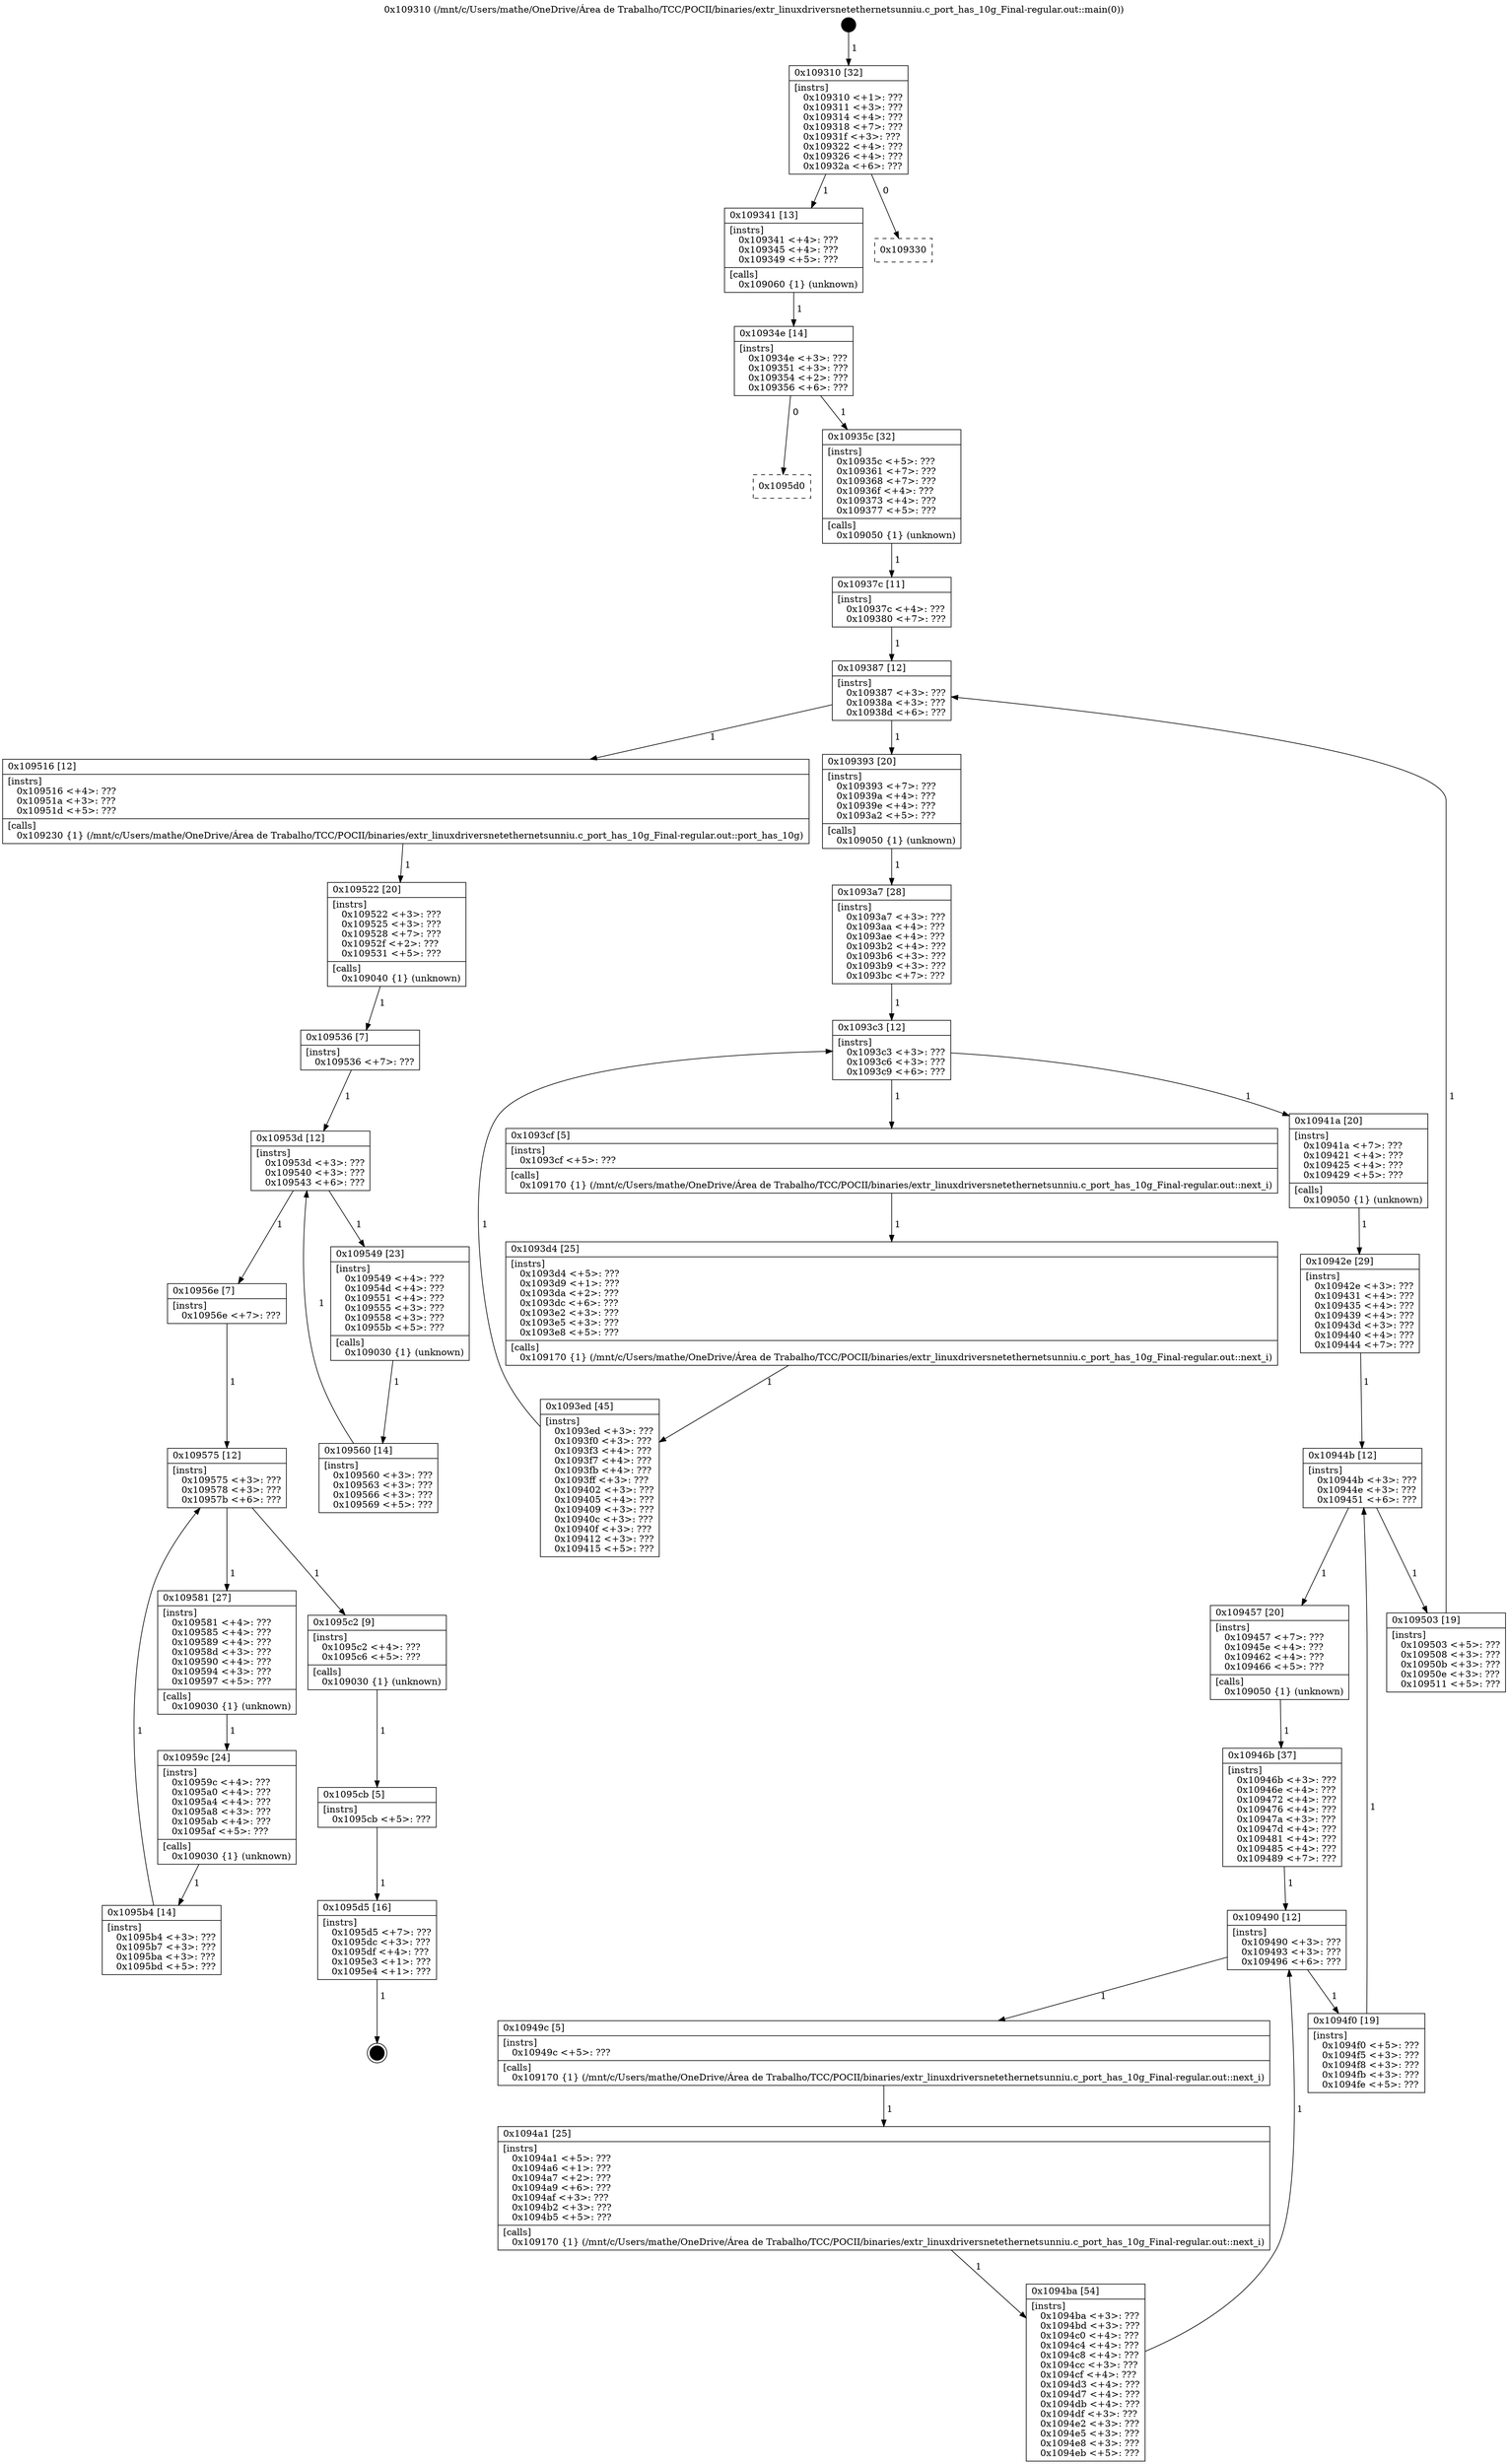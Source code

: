digraph "0x109310" {
  label = "0x109310 (/mnt/c/Users/mathe/OneDrive/Área de Trabalho/TCC/POCII/binaries/extr_linuxdriversnetethernetsunniu.c_port_has_10g_Final-regular.out::main(0))"
  labelloc = "t"
  node[shape=record]

  Entry [label="",width=0.3,height=0.3,shape=circle,fillcolor=black,style=filled]
  "0x109310" [label="{
     0x109310 [32]\l
     | [instrs]\l
     &nbsp;&nbsp;0x109310 \<+1\>: ???\l
     &nbsp;&nbsp;0x109311 \<+3\>: ???\l
     &nbsp;&nbsp;0x109314 \<+4\>: ???\l
     &nbsp;&nbsp;0x109318 \<+7\>: ???\l
     &nbsp;&nbsp;0x10931f \<+3\>: ???\l
     &nbsp;&nbsp;0x109322 \<+4\>: ???\l
     &nbsp;&nbsp;0x109326 \<+4\>: ???\l
     &nbsp;&nbsp;0x10932a \<+6\>: ???\l
  }"]
  "0x109341" [label="{
     0x109341 [13]\l
     | [instrs]\l
     &nbsp;&nbsp;0x109341 \<+4\>: ???\l
     &nbsp;&nbsp;0x109345 \<+4\>: ???\l
     &nbsp;&nbsp;0x109349 \<+5\>: ???\l
     | [calls]\l
     &nbsp;&nbsp;0x109060 \{1\} (unknown)\l
  }"]
  "0x109330" [label="{
     0x109330\l
  }", style=dashed]
  "0x10934e" [label="{
     0x10934e [14]\l
     | [instrs]\l
     &nbsp;&nbsp;0x10934e \<+3\>: ???\l
     &nbsp;&nbsp;0x109351 \<+3\>: ???\l
     &nbsp;&nbsp;0x109354 \<+2\>: ???\l
     &nbsp;&nbsp;0x109356 \<+6\>: ???\l
  }"]
  "0x1095d0" [label="{
     0x1095d0\l
  }", style=dashed]
  "0x10935c" [label="{
     0x10935c [32]\l
     | [instrs]\l
     &nbsp;&nbsp;0x10935c \<+5\>: ???\l
     &nbsp;&nbsp;0x109361 \<+7\>: ???\l
     &nbsp;&nbsp;0x109368 \<+7\>: ???\l
     &nbsp;&nbsp;0x10936f \<+4\>: ???\l
     &nbsp;&nbsp;0x109373 \<+4\>: ???\l
     &nbsp;&nbsp;0x109377 \<+5\>: ???\l
     | [calls]\l
     &nbsp;&nbsp;0x109050 \{1\} (unknown)\l
  }"]
  Exit [label="",width=0.3,height=0.3,shape=circle,fillcolor=black,style=filled,peripheries=2]
  "0x109387" [label="{
     0x109387 [12]\l
     | [instrs]\l
     &nbsp;&nbsp;0x109387 \<+3\>: ???\l
     &nbsp;&nbsp;0x10938a \<+3\>: ???\l
     &nbsp;&nbsp;0x10938d \<+6\>: ???\l
  }"]
  "0x109516" [label="{
     0x109516 [12]\l
     | [instrs]\l
     &nbsp;&nbsp;0x109516 \<+4\>: ???\l
     &nbsp;&nbsp;0x10951a \<+3\>: ???\l
     &nbsp;&nbsp;0x10951d \<+5\>: ???\l
     | [calls]\l
     &nbsp;&nbsp;0x109230 \{1\} (/mnt/c/Users/mathe/OneDrive/Área de Trabalho/TCC/POCII/binaries/extr_linuxdriversnetethernetsunniu.c_port_has_10g_Final-regular.out::port_has_10g)\l
  }"]
  "0x109393" [label="{
     0x109393 [20]\l
     | [instrs]\l
     &nbsp;&nbsp;0x109393 \<+7\>: ???\l
     &nbsp;&nbsp;0x10939a \<+4\>: ???\l
     &nbsp;&nbsp;0x10939e \<+4\>: ???\l
     &nbsp;&nbsp;0x1093a2 \<+5\>: ???\l
     | [calls]\l
     &nbsp;&nbsp;0x109050 \{1\} (unknown)\l
  }"]
  "0x1093c3" [label="{
     0x1093c3 [12]\l
     | [instrs]\l
     &nbsp;&nbsp;0x1093c3 \<+3\>: ???\l
     &nbsp;&nbsp;0x1093c6 \<+3\>: ???\l
     &nbsp;&nbsp;0x1093c9 \<+6\>: ???\l
  }"]
  "0x10941a" [label="{
     0x10941a [20]\l
     | [instrs]\l
     &nbsp;&nbsp;0x10941a \<+7\>: ???\l
     &nbsp;&nbsp;0x109421 \<+4\>: ???\l
     &nbsp;&nbsp;0x109425 \<+4\>: ???\l
     &nbsp;&nbsp;0x109429 \<+5\>: ???\l
     | [calls]\l
     &nbsp;&nbsp;0x109050 \{1\} (unknown)\l
  }"]
  "0x1093cf" [label="{
     0x1093cf [5]\l
     | [instrs]\l
     &nbsp;&nbsp;0x1093cf \<+5\>: ???\l
     | [calls]\l
     &nbsp;&nbsp;0x109170 \{1\} (/mnt/c/Users/mathe/OneDrive/Área de Trabalho/TCC/POCII/binaries/extr_linuxdriversnetethernetsunniu.c_port_has_10g_Final-regular.out::next_i)\l
  }"]
  "0x1093d4" [label="{
     0x1093d4 [25]\l
     | [instrs]\l
     &nbsp;&nbsp;0x1093d4 \<+5\>: ???\l
     &nbsp;&nbsp;0x1093d9 \<+1\>: ???\l
     &nbsp;&nbsp;0x1093da \<+2\>: ???\l
     &nbsp;&nbsp;0x1093dc \<+6\>: ???\l
     &nbsp;&nbsp;0x1093e2 \<+3\>: ???\l
     &nbsp;&nbsp;0x1093e5 \<+3\>: ???\l
     &nbsp;&nbsp;0x1093e8 \<+5\>: ???\l
     | [calls]\l
     &nbsp;&nbsp;0x109170 \{1\} (/mnt/c/Users/mathe/OneDrive/Área de Trabalho/TCC/POCII/binaries/extr_linuxdriversnetethernetsunniu.c_port_has_10g_Final-regular.out::next_i)\l
  }"]
  "0x1093ed" [label="{
     0x1093ed [45]\l
     | [instrs]\l
     &nbsp;&nbsp;0x1093ed \<+3\>: ???\l
     &nbsp;&nbsp;0x1093f0 \<+3\>: ???\l
     &nbsp;&nbsp;0x1093f3 \<+4\>: ???\l
     &nbsp;&nbsp;0x1093f7 \<+4\>: ???\l
     &nbsp;&nbsp;0x1093fb \<+4\>: ???\l
     &nbsp;&nbsp;0x1093ff \<+3\>: ???\l
     &nbsp;&nbsp;0x109402 \<+3\>: ???\l
     &nbsp;&nbsp;0x109405 \<+4\>: ???\l
     &nbsp;&nbsp;0x109409 \<+3\>: ???\l
     &nbsp;&nbsp;0x10940c \<+3\>: ???\l
     &nbsp;&nbsp;0x10940f \<+3\>: ???\l
     &nbsp;&nbsp;0x109412 \<+3\>: ???\l
     &nbsp;&nbsp;0x109415 \<+5\>: ???\l
  }"]
  "0x1093a7" [label="{
     0x1093a7 [28]\l
     | [instrs]\l
     &nbsp;&nbsp;0x1093a7 \<+3\>: ???\l
     &nbsp;&nbsp;0x1093aa \<+4\>: ???\l
     &nbsp;&nbsp;0x1093ae \<+4\>: ???\l
     &nbsp;&nbsp;0x1093b2 \<+4\>: ???\l
     &nbsp;&nbsp;0x1093b6 \<+3\>: ???\l
     &nbsp;&nbsp;0x1093b9 \<+3\>: ???\l
     &nbsp;&nbsp;0x1093bc \<+7\>: ???\l
  }"]
  "0x10944b" [label="{
     0x10944b [12]\l
     | [instrs]\l
     &nbsp;&nbsp;0x10944b \<+3\>: ???\l
     &nbsp;&nbsp;0x10944e \<+3\>: ???\l
     &nbsp;&nbsp;0x109451 \<+6\>: ???\l
  }"]
  "0x109503" [label="{
     0x109503 [19]\l
     | [instrs]\l
     &nbsp;&nbsp;0x109503 \<+5\>: ???\l
     &nbsp;&nbsp;0x109508 \<+3\>: ???\l
     &nbsp;&nbsp;0x10950b \<+3\>: ???\l
     &nbsp;&nbsp;0x10950e \<+3\>: ???\l
     &nbsp;&nbsp;0x109511 \<+5\>: ???\l
  }"]
  "0x109457" [label="{
     0x109457 [20]\l
     | [instrs]\l
     &nbsp;&nbsp;0x109457 \<+7\>: ???\l
     &nbsp;&nbsp;0x10945e \<+4\>: ???\l
     &nbsp;&nbsp;0x109462 \<+4\>: ???\l
     &nbsp;&nbsp;0x109466 \<+5\>: ???\l
     | [calls]\l
     &nbsp;&nbsp;0x109050 \{1\} (unknown)\l
  }"]
  "0x109490" [label="{
     0x109490 [12]\l
     | [instrs]\l
     &nbsp;&nbsp;0x109490 \<+3\>: ???\l
     &nbsp;&nbsp;0x109493 \<+3\>: ???\l
     &nbsp;&nbsp;0x109496 \<+6\>: ???\l
  }"]
  "0x1094f0" [label="{
     0x1094f0 [19]\l
     | [instrs]\l
     &nbsp;&nbsp;0x1094f0 \<+5\>: ???\l
     &nbsp;&nbsp;0x1094f5 \<+3\>: ???\l
     &nbsp;&nbsp;0x1094f8 \<+3\>: ???\l
     &nbsp;&nbsp;0x1094fb \<+3\>: ???\l
     &nbsp;&nbsp;0x1094fe \<+5\>: ???\l
  }"]
  "0x10949c" [label="{
     0x10949c [5]\l
     | [instrs]\l
     &nbsp;&nbsp;0x10949c \<+5\>: ???\l
     | [calls]\l
     &nbsp;&nbsp;0x109170 \{1\} (/mnt/c/Users/mathe/OneDrive/Área de Trabalho/TCC/POCII/binaries/extr_linuxdriversnetethernetsunniu.c_port_has_10g_Final-regular.out::next_i)\l
  }"]
  "0x1094a1" [label="{
     0x1094a1 [25]\l
     | [instrs]\l
     &nbsp;&nbsp;0x1094a1 \<+5\>: ???\l
     &nbsp;&nbsp;0x1094a6 \<+1\>: ???\l
     &nbsp;&nbsp;0x1094a7 \<+2\>: ???\l
     &nbsp;&nbsp;0x1094a9 \<+6\>: ???\l
     &nbsp;&nbsp;0x1094af \<+3\>: ???\l
     &nbsp;&nbsp;0x1094b2 \<+3\>: ???\l
     &nbsp;&nbsp;0x1094b5 \<+5\>: ???\l
     | [calls]\l
     &nbsp;&nbsp;0x109170 \{1\} (/mnt/c/Users/mathe/OneDrive/Área de Trabalho/TCC/POCII/binaries/extr_linuxdriversnetethernetsunniu.c_port_has_10g_Final-regular.out::next_i)\l
  }"]
  "0x1094ba" [label="{
     0x1094ba [54]\l
     | [instrs]\l
     &nbsp;&nbsp;0x1094ba \<+3\>: ???\l
     &nbsp;&nbsp;0x1094bd \<+3\>: ???\l
     &nbsp;&nbsp;0x1094c0 \<+4\>: ???\l
     &nbsp;&nbsp;0x1094c4 \<+4\>: ???\l
     &nbsp;&nbsp;0x1094c8 \<+4\>: ???\l
     &nbsp;&nbsp;0x1094cc \<+3\>: ???\l
     &nbsp;&nbsp;0x1094cf \<+4\>: ???\l
     &nbsp;&nbsp;0x1094d3 \<+4\>: ???\l
     &nbsp;&nbsp;0x1094d7 \<+4\>: ???\l
     &nbsp;&nbsp;0x1094db \<+4\>: ???\l
     &nbsp;&nbsp;0x1094df \<+3\>: ???\l
     &nbsp;&nbsp;0x1094e2 \<+3\>: ???\l
     &nbsp;&nbsp;0x1094e5 \<+3\>: ???\l
     &nbsp;&nbsp;0x1094e8 \<+3\>: ???\l
     &nbsp;&nbsp;0x1094eb \<+5\>: ???\l
  }"]
  "0x10946b" [label="{
     0x10946b [37]\l
     | [instrs]\l
     &nbsp;&nbsp;0x10946b \<+3\>: ???\l
     &nbsp;&nbsp;0x10946e \<+4\>: ???\l
     &nbsp;&nbsp;0x109472 \<+4\>: ???\l
     &nbsp;&nbsp;0x109476 \<+4\>: ???\l
     &nbsp;&nbsp;0x10947a \<+3\>: ???\l
     &nbsp;&nbsp;0x10947d \<+4\>: ???\l
     &nbsp;&nbsp;0x109481 \<+4\>: ???\l
     &nbsp;&nbsp;0x109485 \<+4\>: ???\l
     &nbsp;&nbsp;0x109489 \<+7\>: ???\l
  }"]
  "0x1095d5" [label="{
     0x1095d5 [16]\l
     | [instrs]\l
     &nbsp;&nbsp;0x1095d5 \<+7\>: ???\l
     &nbsp;&nbsp;0x1095dc \<+3\>: ???\l
     &nbsp;&nbsp;0x1095df \<+4\>: ???\l
     &nbsp;&nbsp;0x1095e3 \<+1\>: ???\l
     &nbsp;&nbsp;0x1095e4 \<+1\>: ???\l
  }"]
  "0x10942e" [label="{
     0x10942e [29]\l
     | [instrs]\l
     &nbsp;&nbsp;0x10942e \<+3\>: ???\l
     &nbsp;&nbsp;0x109431 \<+4\>: ???\l
     &nbsp;&nbsp;0x109435 \<+4\>: ???\l
     &nbsp;&nbsp;0x109439 \<+4\>: ???\l
     &nbsp;&nbsp;0x10943d \<+3\>: ???\l
     &nbsp;&nbsp;0x109440 \<+4\>: ???\l
     &nbsp;&nbsp;0x109444 \<+7\>: ???\l
  }"]
  "0x1095cb" [label="{
     0x1095cb [5]\l
     | [instrs]\l
     &nbsp;&nbsp;0x1095cb \<+5\>: ???\l
  }"]
  "0x10937c" [label="{
     0x10937c [11]\l
     | [instrs]\l
     &nbsp;&nbsp;0x10937c \<+4\>: ???\l
     &nbsp;&nbsp;0x109380 \<+7\>: ???\l
  }"]
  "0x109522" [label="{
     0x109522 [20]\l
     | [instrs]\l
     &nbsp;&nbsp;0x109522 \<+3\>: ???\l
     &nbsp;&nbsp;0x109525 \<+3\>: ???\l
     &nbsp;&nbsp;0x109528 \<+7\>: ???\l
     &nbsp;&nbsp;0x10952f \<+2\>: ???\l
     &nbsp;&nbsp;0x109531 \<+5\>: ???\l
     | [calls]\l
     &nbsp;&nbsp;0x109040 \{1\} (unknown)\l
  }"]
  "0x10953d" [label="{
     0x10953d [12]\l
     | [instrs]\l
     &nbsp;&nbsp;0x10953d \<+3\>: ???\l
     &nbsp;&nbsp;0x109540 \<+3\>: ???\l
     &nbsp;&nbsp;0x109543 \<+6\>: ???\l
  }"]
  "0x109575" [label="{
     0x109575 [12]\l
     | [instrs]\l
     &nbsp;&nbsp;0x109575 \<+3\>: ???\l
     &nbsp;&nbsp;0x109578 \<+3\>: ???\l
     &nbsp;&nbsp;0x10957b \<+6\>: ???\l
  }"]
  "0x109549" [label="{
     0x109549 [23]\l
     | [instrs]\l
     &nbsp;&nbsp;0x109549 \<+4\>: ???\l
     &nbsp;&nbsp;0x10954d \<+4\>: ???\l
     &nbsp;&nbsp;0x109551 \<+4\>: ???\l
     &nbsp;&nbsp;0x109555 \<+3\>: ???\l
     &nbsp;&nbsp;0x109558 \<+3\>: ???\l
     &nbsp;&nbsp;0x10955b \<+5\>: ???\l
     | [calls]\l
     &nbsp;&nbsp;0x109030 \{1\} (unknown)\l
  }"]
  "0x109560" [label="{
     0x109560 [14]\l
     | [instrs]\l
     &nbsp;&nbsp;0x109560 \<+3\>: ???\l
     &nbsp;&nbsp;0x109563 \<+3\>: ???\l
     &nbsp;&nbsp;0x109566 \<+3\>: ???\l
     &nbsp;&nbsp;0x109569 \<+5\>: ???\l
  }"]
  "0x109536" [label="{
     0x109536 [7]\l
     | [instrs]\l
     &nbsp;&nbsp;0x109536 \<+7\>: ???\l
  }"]
  "0x1095c2" [label="{
     0x1095c2 [9]\l
     | [instrs]\l
     &nbsp;&nbsp;0x1095c2 \<+4\>: ???\l
     &nbsp;&nbsp;0x1095c6 \<+5\>: ???\l
     | [calls]\l
     &nbsp;&nbsp;0x109030 \{1\} (unknown)\l
  }"]
  "0x109581" [label="{
     0x109581 [27]\l
     | [instrs]\l
     &nbsp;&nbsp;0x109581 \<+4\>: ???\l
     &nbsp;&nbsp;0x109585 \<+4\>: ???\l
     &nbsp;&nbsp;0x109589 \<+4\>: ???\l
     &nbsp;&nbsp;0x10958d \<+3\>: ???\l
     &nbsp;&nbsp;0x109590 \<+4\>: ???\l
     &nbsp;&nbsp;0x109594 \<+3\>: ???\l
     &nbsp;&nbsp;0x109597 \<+5\>: ???\l
     | [calls]\l
     &nbsp;&nbsp;0x109030 \{1\} (unknown)\l
  }"]
  "0x10959c" [label="{
     0x10959c [24]\l
     | [instrs]\l
     &nbsp;&nbsp;0x10959c \<+4\>: ???\l
     &nbsp;&nbsp;0x1095a0 \<+4\>: ???\l
     &nbsp;&nbsp;0x1095a4 \<+4\>: ???\l
     &nbsp;&nbsp;0x1095a8 \<+3\>: ???\l
     &nbsp;&nbsp;0x1095ab \<+4\>: ???\l
     &nbsp;&nbsp;0x1095af \<+5\>: ???\l
     | [calls]\l
     &nbsp;&nbsp;0x109030 \{1\} (unknown)\l
  }"]
  "0x1095b4" [label="{
     0x1095b4 [14]\l
     | [instrs]\l
     &nbsp;&nbsp;0x1095b4 \<+3\>: ???\l
     &nbsp;&nbsp;0x1095b7 \<+3\>: ???\l
     &nbsp;&nbsp;0x1095ba \<+3\>: ???\l
     &nbsp;&nbsp;0x1095bd \<+5\>: ???\l
  }"]
  "0x10956e" [label="{
     0x10956e [7]\l
     | [instrs]\l
     &nbsp;&nbsp;0x10956e \<+7\>: ???\l
  }"]
  Entry -> "0x109310" [label=" 1"]
  "0x109310" -> "0x109341" [label=" 1"]
  "0x109310" -> "0x109330" [label=" 0"]
  "0x109341" -> "0x10934e" [label=" 1"]
  "0x10934e" -> "0x1095d0" [label=" 0"]
  "0x10934e" -> "0x10935c" [label=" 1"]
  "0x1095d5" -> Exit [label=" 1"]
  "0x10935c" -> "0x10937c" [label=" 1"]
  "0x109387" -> "0x109516" [label=" 1"]
  "0x109387" -> "0x109393" [label=" 1"]
  "0x109393" -> "0x1093a7" [label=" 1"]
  "0x1093c3" -> "0x10941a" [label=" 1"]
  "0x1093c3" -> "0x1093cf" [label=" 1"]
  "0x1093cf" -> "0x1093d4" [label=" 1"]
  "0x1093d4" -> "0x1093ed" [label=" 1"]
  "0x1093a7" -> "0x1093c3" [label=" 1"]
  "0x1093ed" -> "0x1093c3" [label=" 1"]
  "0x10941a" -> "0x10942e" [label=" 1"]
  "0x10944b" -> "0x109503" [label=" 1"]
  "0x10944b" -> "0x109457" [label=" 1"]
  "0x109457" -> "0x10946b" [label=" 1"]
  "0x109490" -> "0x1094f0" [label=" 1"]
  "0x109490" -> "0x10949c" [label=" 1"]
  "0x10949c" -> "0x1094a1" [label=" 1"]
  "0x1094a1" -> "0x1094ba" [label=" 1"]
  "0x10946b" -> "0x109490" [label=" 1"]
  "0x1094ba" -> "0x109490" [label=" 1"]
  "0x1095cb" -> "0x1095d5" [label=" 1"]
  "0x10942e" -> "0x10944b" [label=" 1"]
  "0x1094f0" -> "0x10944b" [label=" 1"]
  "0x1095c2" -> "0x1095cb" [label=" 1"]
  "0x10937c" -> "0x109387" [label=" 1"]
  "0x109503" -> "0x109387" [label=" 1"]
  "0x109516" -> "0x109522" [label=" 1"]
  "0x109522" -> "0x109536" [label=" 1"]
  "0x10953d" -> "0x10956e" [label=" 1"]
  "0x10953d" -> "0x109549" [label=" 1"]
  "0x109549" -> "0x109560" [label=" 1"]
  "0x109536" -> "0x10953d" [label=" 1"]
  "0x109560" -> "0x10953d" [label=" 1"]
  "0x109575" -> "0x1095c2" [label=" 1"]
  "0x109575" -> "0x109581" [label=" 1"]
  "0x109581" -> "0x10959c" [label=" 1"]
  "0x10959c" -> "0x1095b4" [label=" 1"]
  "0x10956e" -> "0x109575" [label=" 1"]
  "0x1095b4" -> "0x109575" [label=" 1"]
}
